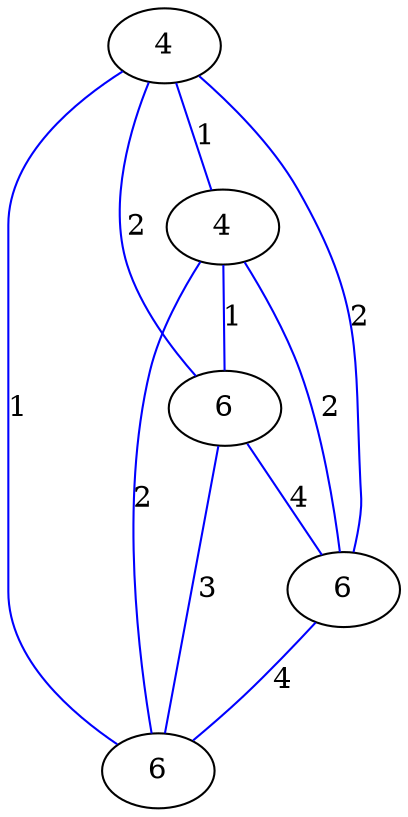 graph G {
	0 [label="4"];
	1 [label="4"];
	2 [label="6"];
	3 [label="6"];
	4 [label="6"];
	0 -- 1 [label="1", color=blue];
	0 -- 2 [label="2", color=blue];
	0 -- 3 [label="2", color=blue];
	0 -- 4 [label="1", color=blue];
	1 -- 2 [label="1", color=blue];
	1 -- 3 [label="2", color=blue];
	1 -- 4 [label="2", color=blue];
	2 -- 3 [label="4", color=blue];
	2 -- 4 [label="3", color=blue];
	3 -- 4 [label="4", color=blue];
}